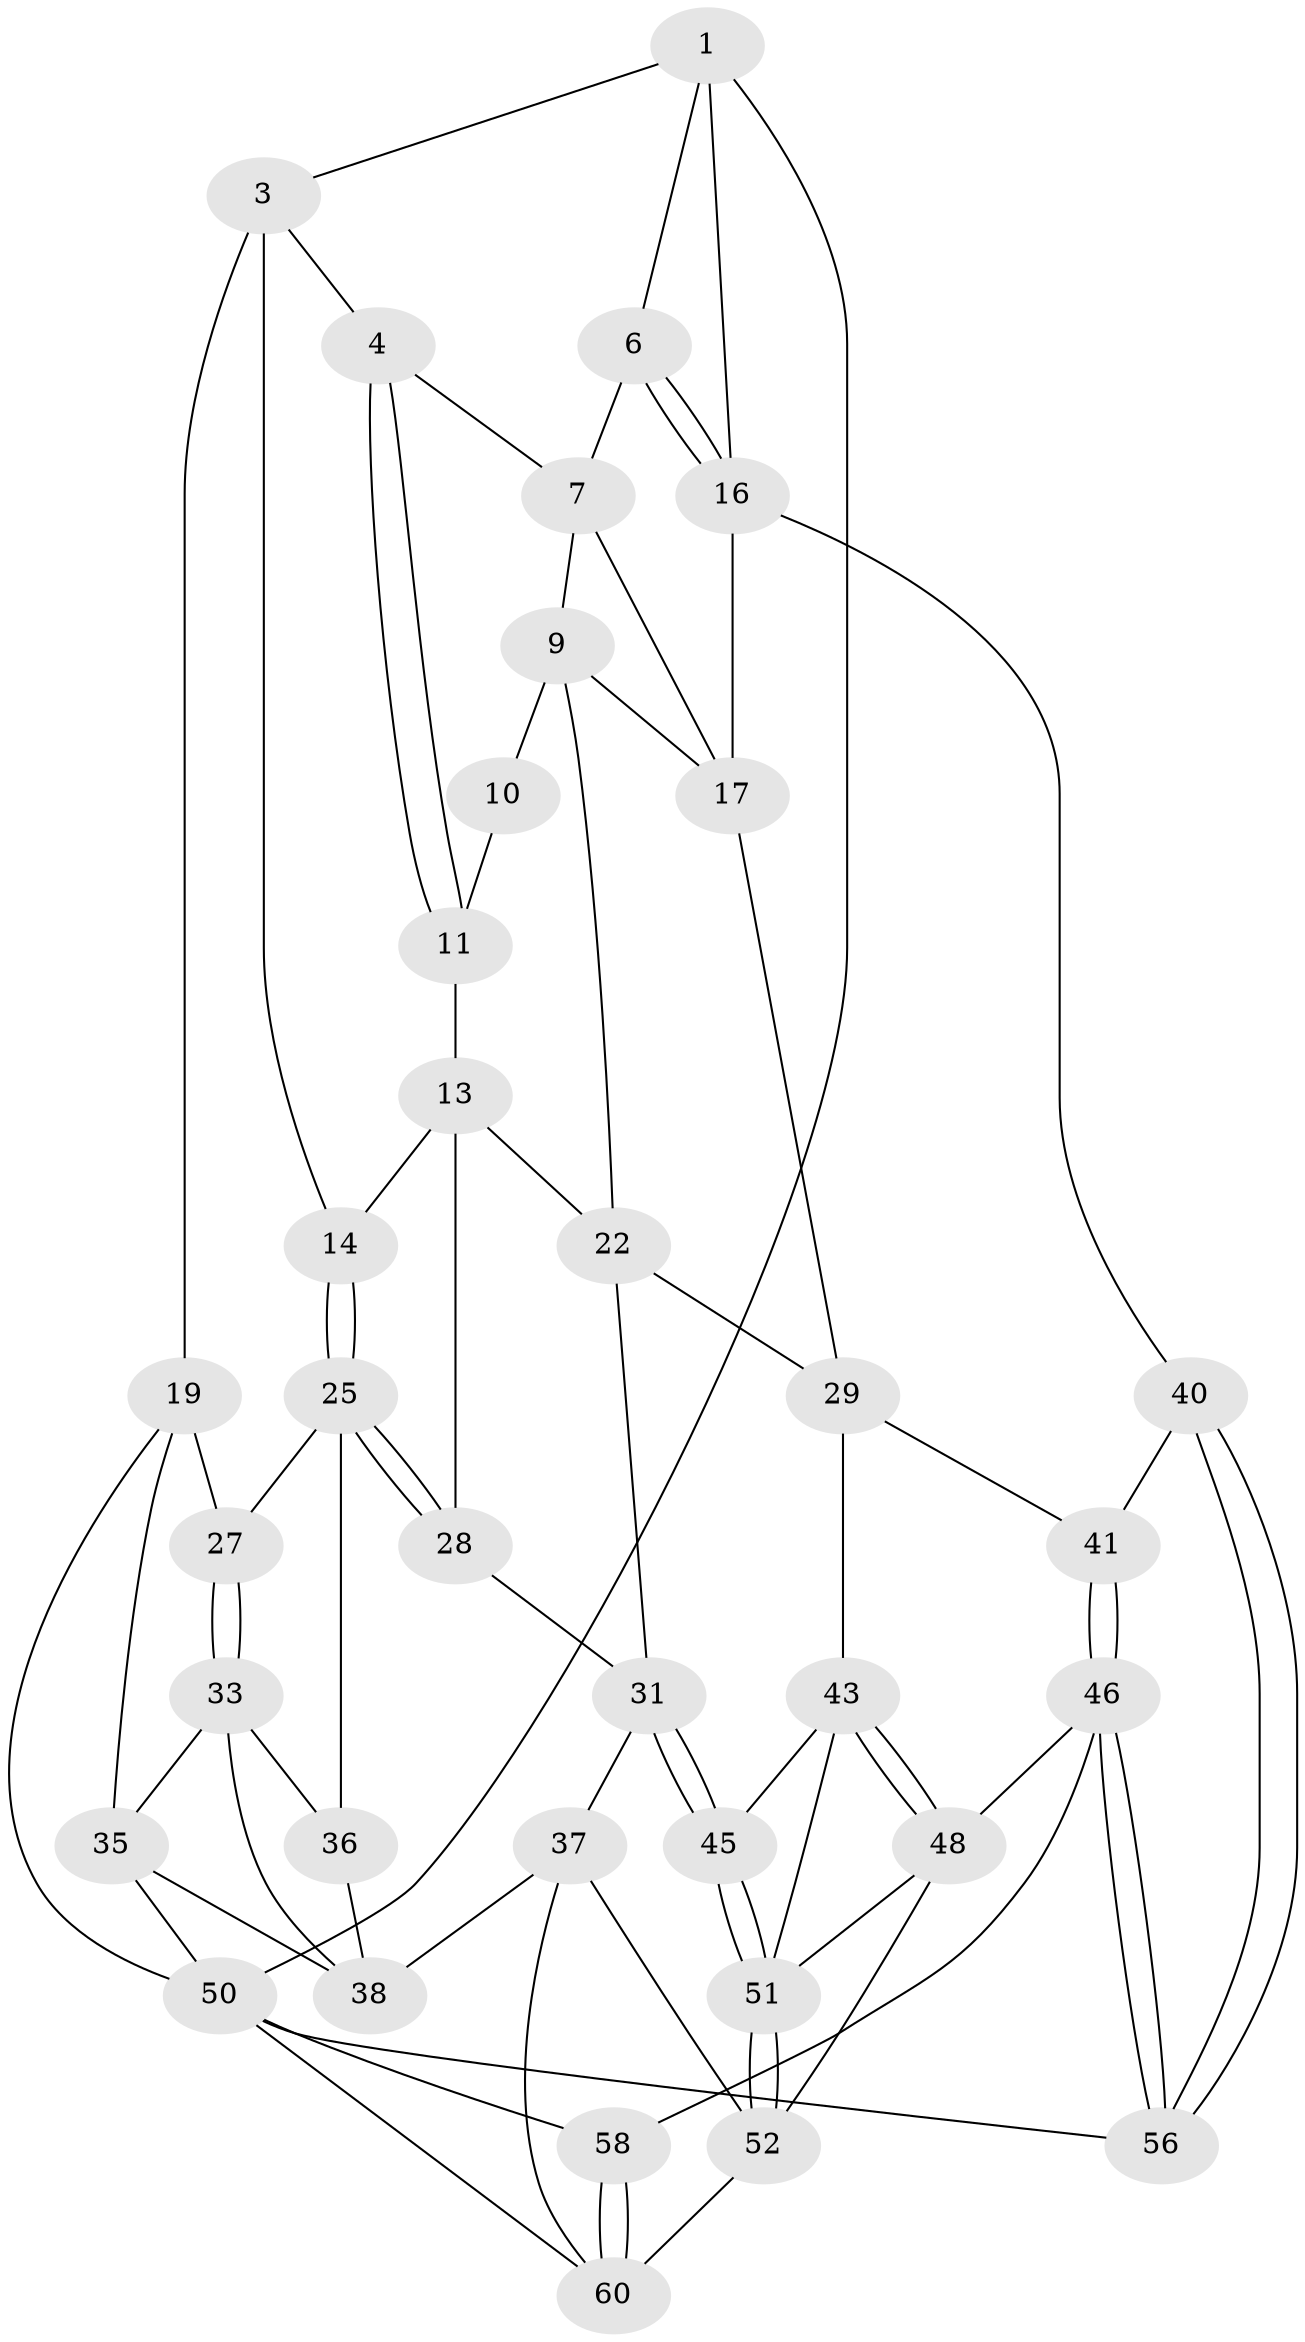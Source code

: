 // original degree distribution, {3: 0.03278688524590164, 6: 0.18032786885245902, 4: 0.22950819672131148, 5: 0.5573770491803278}
// Generated by graph-tools (version 1.1) at 2025/11/02/27/25 16:11:58]
// undirected, 36 vertices, 79 edges
graph export_dot {
graph [start="1"]
  node [color=gray90,style=filled];
  1 [pos="+0.9314171590385536+0",super="+2"];
  3 [pos="+0.2822626584342575+0",super="+15"];
  4 [pos="+0.43008467549241197+0",super="+5"];
  6 [pos="+0.9095837918772265+0.15245160229519855"];
  7 [pos="+0.6578285879262739+0",super="+8"];
  9 [pos="+0.6270761461160717+0.22453158431199258",super="+21"];
  10 [pos="+0.610321128400188+0.21314103212229255"];
  11 [pos="+0.4421422203201721+0.052512348978657496",super="+12"];
  13 [pos="+0.39895612656044566+0.23903200389141663",super="+23"];
  14 [pos="+0.33202238940009887+0.2519250897112492"];
  16 [pos="+0.9731799070438689+0.2907748243901962",super="+18"];
  17 [pos="+0.9425688020133179+0.2988636108919807",super="+24"];
  19 [pos="+0+0.267732672783908",super="+20"];
  22 [pos="+0.5186398803231412+0.34430823607945643",super="+30"];
  25 [pos="+0.2216051729935783+0.39880493715270104",super="+26"];
  27 [pos="+0.005979536806830151+0.26970827099715505"];
  28 [pos="+0.4008389900376488+0.49778814305446634"];
  29 [pos="+0.7579992189058321+0.46880780409589595",super="+42"];
  31 [pos="+0.4722308867151218+0.6505806340280172",super="+32"];
  33 [pos="+0.07262427031828617+0.5354474608148311",super="+34"];
  35 [pos="+0+0.5913636932564003",super="+49"];
  36 [pos="+0.1792160491475101+0.44405205673306863"];
  37 [pos="+0.29432642825098493+0.749549406412865",super="+53"];
  38 [pos="+0.23034520643879344+0.7154254466980955",super="+39"];
  40 [pos="+1+0.6026802925607603"];
  41 [pos="+0.7645877720077446+0.6447956256047256"];
  43 [pos="+0.7011744100872137+0.6493609600317601",super="+44"];
  45 [pos="+0.5679820475417405+0.6795089027279742"];
  46 [pos="+0.90772950001898+0.8294483692057342",super="+47"];
  48 [pos="+0.7844598707960604+0.8852222885667197",super="+55"];
  50 [pos="+0+1",super="+57"];
  51 [pos="+0.5214275201026746+0.9071609359983921",super="+54"];
  52 [pos="+0.5213760196349253+0.9073584733065106",super="+59"];
  56 [pos="+1+0.7544956061699913"];
  58 [pos="+0.9795076533816938+1"];
  60 [pos="+0.6732127132757838+1",super="+61"];
  1 -- 6;
  1 -- 16;
  1 -- 3;
  1 -- 50;
  3 -- 4;
  3 -- 19 [weight=2];
  3 -- 14;
  4 -- 11;
  4 -- 11;
  4 -- 7;
  6 -- 7;
  6 -- 16;
  6 -- 16;
  7 -- 9;
  7 -- 17;
  9 -- 10;
  9 -- 22;
  9 -- 17;
  10 -- 11 [weight=2];
  11 -- 13;
  13 -- 14;
  13 -- 28;
  13 -- 22;
  14 -- 25;
  14 -- 25;
  16 -- 17;
  16 -- 40;
  17 -- 29;
  19 -- 35;
  19 -- 50;
  19 -- 27;
  22 -- 29;
  22 -- 31;
  25 -- 28;
  25 -- 28;
  25 -- 27;
  25 -- 36;
  27 -- 33;
  27 -- 33;
  28 -- 31;
  29 -- 41;
  29 -- 43;
  31 -- 45;
  31 -- 45;
  31 -- 37;
  33 -- 36;
  33 -- 35;
  33 -- 38;
  35 -- 50;
  35 -- 38;
  36 -- 38;
  37 -- 38;
  37 -- 52;
  37 -- 60;
  40 -- 41;
  40 -- 56;
  40 -- 56;
  41 -- 46;
  41 -- 46;
  43 -- 48;
  43 -- 48;
  43 -- 45;
  43 -- 51;
  45 -- 51;
  45 -- 51;
  46 -- 56;
  46 -- 56;
  46 -- 48;
  46 -- 58;
  48 -- 51;
  48 -- 52;
  50 -- 60;
  50 -- 56;
  50 -- 58;
  51 -- 52;
  51 -- 52;
  52 -- 60;
  58 -- 60;
  58 -- 60;
}
